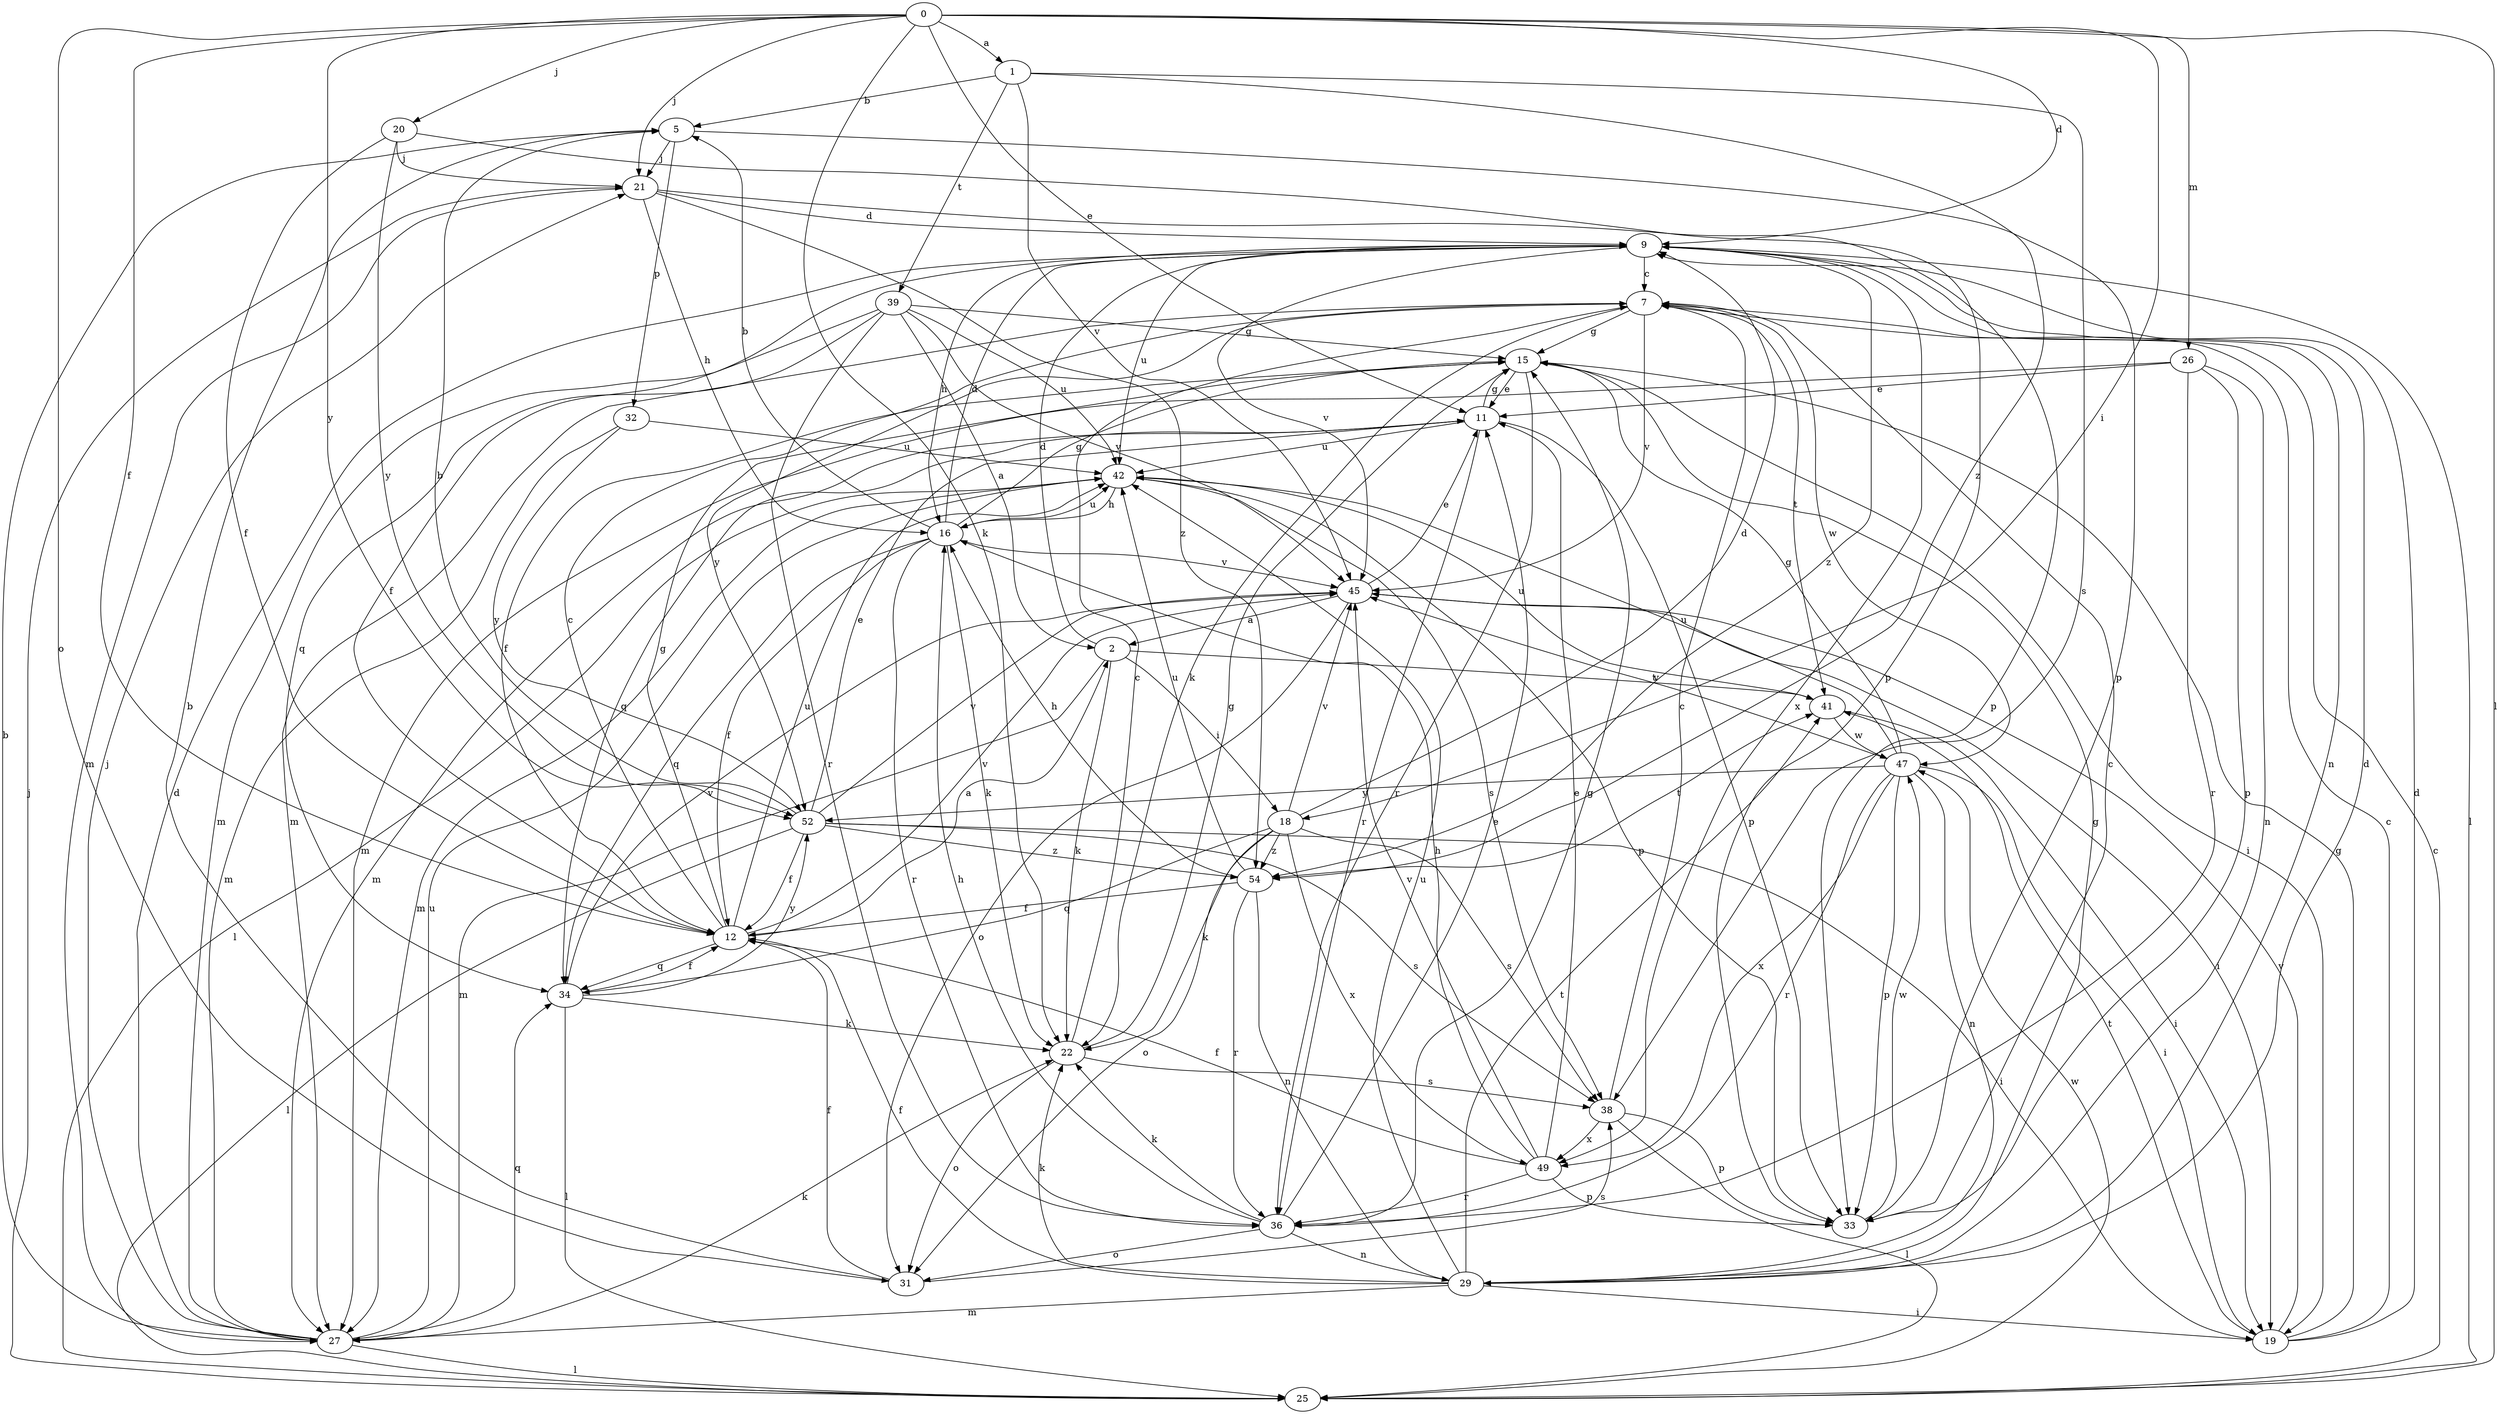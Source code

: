strict digraph  {
0;
1;
2;
5;
7;
9;
11;
12;
15;
16;
18;
19;
20;
21;
22;
25;
26;
27;
29;
31;
32;
33;
34;
36;
38;
39;
41;
42;
45;
47;
49;
52;
54;
0 -> 1  [label=a];
0 -> 9  [label=d];
0 -> 11  [label=e];
0 -> 12  [label=f];
0 -> 18  [label=i];
0 -> 20  [label=j];
0 -> 21  [label=j];
0 -> 22  [label=k];
0 -> 25  [label=l];
0 -> 26  [label=m];
0 -> 31  [label=o];
0 -> 52  [label=y];
1 -> 5  [label=b];
1 -> 38  [label=s];
1 -> 39  [label=t];
1 -> 45  [label=v];
1 -> 54  [label=z];
2 -> 9  [label=d];
2 -> 18  [label=i];
2 -> 22  [label=k];
2 -> 27  [label=m];
2 -> 41  [label=t];
5 -> 21  [label=j];
5 -> 32  [label=p];
5 -> 33  [label=p];
7 -> 15  [label=g];
7 -> 22  [label=k];
7 -> 27  [label=m];
7 -> 41  [label=t];
7 -> 45  [label=v];
7 -> 47  [label=w];
7 -> 52  [label=y];
9 -> 7  [label=c];
9 -> 12  [label=f];
9 -> 16  [label=h];
9 -> 25  [label=l];
9 -> 29  [label=n];
9 -> 42  [label=u];
9 -> 45  [label=v];
9 -> 49  [label=x];
9 -> 54  [label=z];
11 -> 15  [label=g];
11 -> 27  [label=m];
11 -> 33  [label=p];
11 -> 34  [label=q];
11 -> 36  [label=r];
11 -> 42  [label=u];
12 -> 2  [label=a];
12 -> 7  [label=c];
12 -> 15  [label=g];
12 -> 34  [label=q];
12 -> 42  [label=u];
12 -> 45  [label=v];
15 -> 11  [label=e];
15 -> 12  [label=f];
15 -> 19  [label=i];
15 -> 36  [label=r];
16 -> 5  [label=b];
16 -> 9  [label=d];
16 -> 12  [label=f];
16 -> 15  [label=g];
16 -> 22  [label=k];
16 -> 34  [label=q];
16 -> 36  [label=r];
16 -> 42  [label=u];
16 -> 45  [label=v];
18 -> 9  [label=d];
18 -> 22  [label=k];
18 -> 31  [label=o];
18 -> 34  [label=q];
18 -> 38  [label=s];
18 -> 45  [label=v];
18 -> 49  [label=x];
18 -> 54  [label=z];
19 -> 7  [label=c];
19 -> 9  [label=d];
19 -> 15  [label=g];
19 -> 41  [label=t];
19 -> 45  [label=v];
20 -> 12  [label=f];
20 -> 21  [label=j];
20 -> 33  [label=p];
20 -> 52  [label=y];
21 -> 9  [label=d];
21 -> 16  [label=h];
21 -> 27  [label=m];
21 -> 33  [label=p];
21 -> 54  [label=z];
22 -> 7  [label=c];
22 -> 15  [label=g];
22 -> 31  [label=o];
22 -> 38  [label=s];
25 -> 7  [label=c];
25 -> 21  [label=j];
25 -> 47  [label=w];
26 -> 11  [label=e];
26 -> 27  [label=m];
26 -> 29  [label=n];
26 -> 33  [label=p];
26 -> 36  [label=r];
27 -> 5  [label=b];
27 -> 9  [label=d];
27 -> 21  [label=j];
27 -> 22  [label=k];
27 -> 25  [label=l];
27 -> 34  [label=q];
27 -> 42  [label=u];
29 -> 9  [label=d];
29 -> 12  [label=f];
29 -> 15  [label=g];
29 -> 19  [label=i];
29 -> 22  [label=k];
29 -> 27  [label=m];
29 -> 41  [label=t];
29 -> 42  [label=u];
31 -> 5  [label=b];
31 -> 12  [label=f];
31 -> 38  [label=s];
32 -> 27  [label=m];
32 -> 42  [label=u];
32 -> 52  [label=y];
33 -> 7  [label=c];
33 -> 47  [label=w];
34 -> 12  [label=f];
34 -> 22  [label=k];
34 -> 25  [label=l];
34 -> 45  [label=v];
34 -> 52  [label=y];
36 -> 11  [label=e];
36 -> 15  [label=g];
36 -> 16  [label=h];
36 -> 22  [label=k];
36 -> 29  [label=n];
36 -> 31  [label=o];
38 -> 7  [label=c];
38 -> 25  [label=l];
38 -> 33  [label=p];
38 -> 49  [label=x];
39 -> 2  [label=a];
39 -> 15  [label=g];
39 -> 27  [label=m];
39 -> 34  [label=q];
39 -> 36  [label=r];
39 -> 42  [label=u];
39 -> 45  [label=v];
41 -> 19  [label=i];
41 -> 42  [label=u];
41 -> 47  [label=w];
42 -> 16  [label=h];
42 -> 25  [label=l];
42 -> 27  [label=m];
42 -> 33  [label=p];
42 -> 38  [label=s];
45 -> 2  [label=a];
45 -> 11  [label=e];
45 -> 19  [label=i];
45 -> 31  [label=o];
47 -> 15  [label=g];
47 -> 19  [label=i];
47 -> 29  [label=n];
47 -> 33  [label=p];
47 -> 36  [label=r];
47 -> 42  [label=u];
47 -> 45  [label=v];
47 -> 49  [label=x];
47 -> 52  [label=y];
49 -> 11  [label=e];
49 -> 12  [label=f];
49 -> 16  [label=h];
49 -> 33  [label=p];
49 -> 36  [label=r];
49 -> 45  [label=v];
52 -> 5  [label=b];
52 -> 11  [label=e];
52 -> 12  [label=f];
52 -> 19  [label=i];
52 -> 25  [label=l];
52 -> 38  [label=s];
52 -> 45  [label=v];
52 -> 54  [label=z];
54 -> 12  [label=f];
54 -> 16  [label=h];
54 -> 29  [label=n];
54 -> 36  [label=r];
54 -> 41  [label=t];
54 -> 42  [label=u];
}
